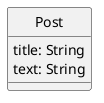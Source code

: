 @startuml
skinparam classAttributeIconSize 0
skinparam monochrome true
hide circle

class Post {
    title: String
    text: String
}
@enduml
